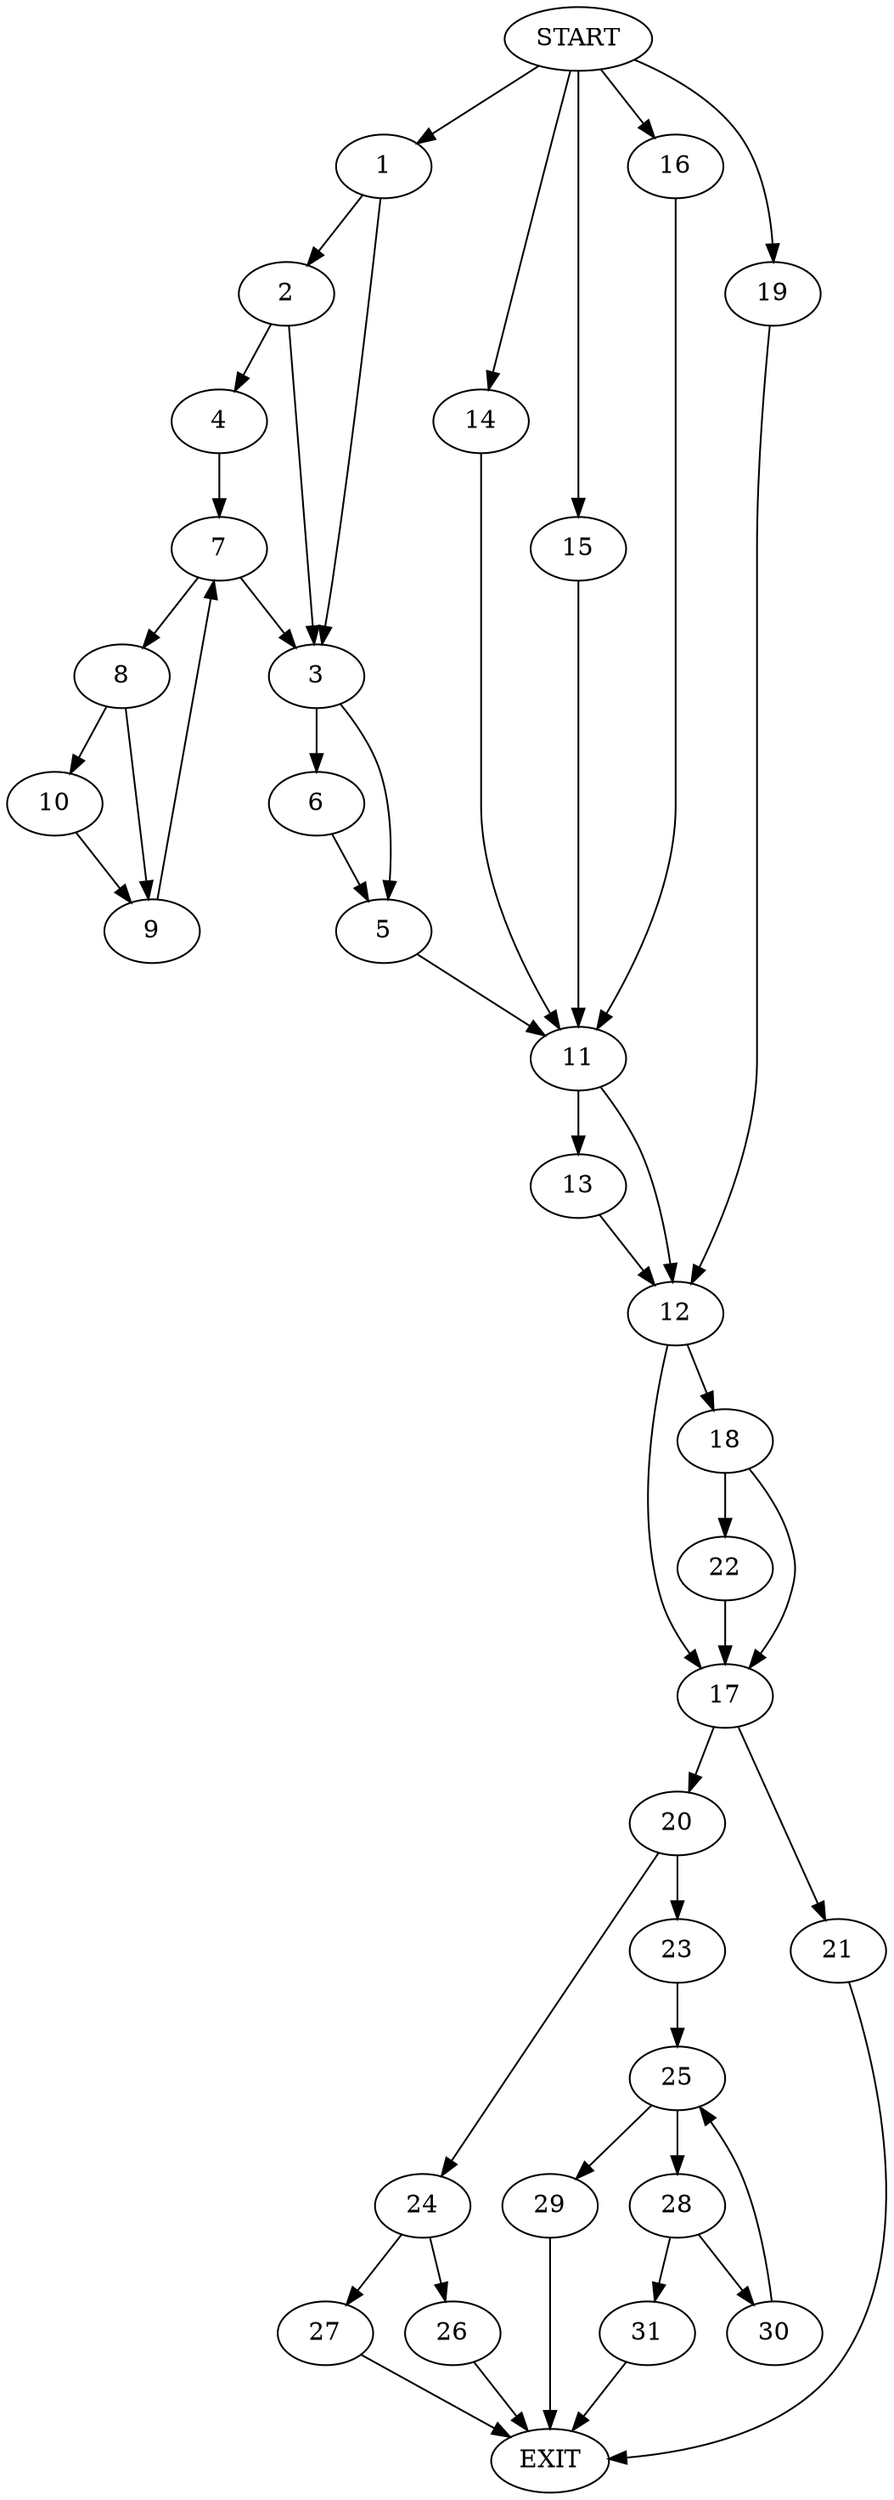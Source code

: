 digraph {
0 [label="START"]
32 [label="EXIT"]
0 -> 1
1 -> 2
1 -> 3
2 -> 4
2 -> 3
3 -> 5
3 -> 6
4 -> 7
7 -> 8
7 -> 3
8 -> 9
8 -> 10
9 -> 7
10 -> 9
5 -> 11
6 -> 5
11 -> 12
11 -> 13
0 -> 14
14 -> 11
0 -> 15
15 -> 11
0 -> 16
16 -> 11
12 -> 17
12 -> 18
13 -> 12
0 -> 19
19 -> 12
17 -> 20
17 -> 21
18 -> 22
18 -> 17
22 -> 17
21 -> 32
20 -> 23
20 -> 24
23 -> 25
24 -> 26
24 -> 27
26 -> 32
27 -> 32
25 -> 28
25 -> 29
28 -> 30
28 -> 31
29 -> 32
30 -> 25
31 -> 32
}
